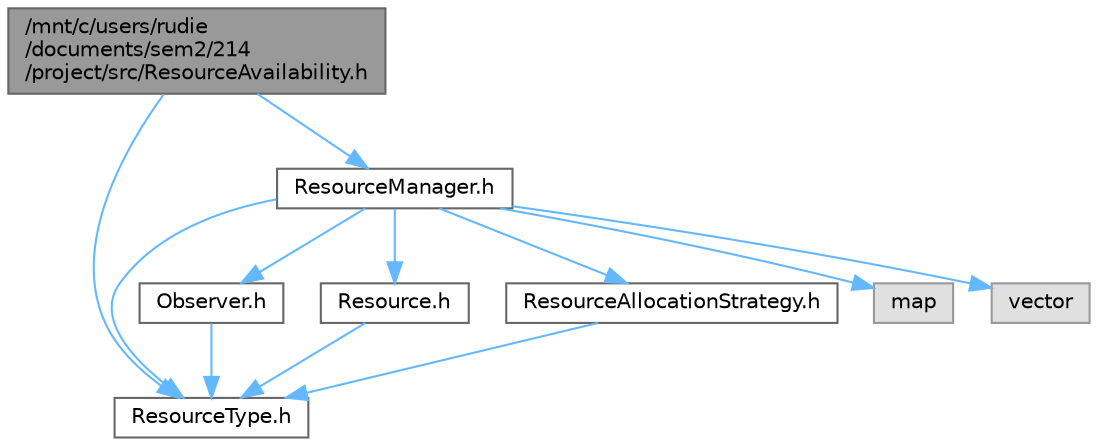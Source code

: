 digraph "/mnt/c/users/rudie/documents/sem2/214/project/src/ResourceAvailability.h"
{
 // LATEX_PDF_SIZE
  bgcolor="transparent";
  edge [fontname=Helvetica,fontsize=10,labelfontname=Helvetica,labelfontsize=10];
  node [fontname=Helvetica,fontsize=10,shape=box,height=0.2,width=0.4];
  Node1 [id="Node000001",label="/mnt/c/users/rudie\l/documents/sem2/214\l/project/src/ResourceAvailability.h",height=0.2,width=0.4,color="gray40", fillcolor="grey60", style="filled", fontcolor="black",tooltip="Header file for the ResourceAvailability class."];
  Node1 -> Node2 [id="edge12_Node000001_Node000002",color="steelblue1",style="solid",tooltip=" "];
  Node2 [id="Node000002",label="ResourceType.h",height=0.2,width=0.4,color="grey40", fillcolor="white", style="filled",URL="$ResourceType_8h.html",tooltip="Header file for the ResourceType enumeration."];
  Node1 -> Node3 [id="edge13_Node000001_Node000003",color="steelblue1",style="solid",tooltip=" "];
  Node3 [id="Node000003",label="ResourceManager.h",height=0.2,width=0.4,color="grey40", fillcolor="white", style="filled",URL="$ResourceManager_8h.html",tooltip="Header file for the ResourceManager class."];
  Node3 -> Node2 [id="edge14_Node000003_Node000002",color="steelblue1",style="solid",tooltip=" "];
  Node3 -> Node4 [id="edge15_Node000003_Node000004",color="steelblue1",style="solid",tooltip=" "];
  Node4 [id="Node000004",label="Observer.h",height=0.2,width=0.4,color="grey40", fillcolor="white", style="filled",URL="$Observer_8h.html",tooltip="Definition of the Observer class."];
  Node4 -> Node2 [id="edge16_Node000004_Node000002",color="steelblue1",style="solid",tooltip=" "];
  Node3 -> Node5 [id="edge17_Node000003_Node000005",color="steelblue1",style="solid",tooltip=" "];
  Node5 [id="Node000005",label="Resource.h",height=0.2,width=0.4,color="grey40", fillcolor="white", style="filled",URL="$Resource_8h.html",tooltip="Header file for the Resource class."];
  Node5 -> Node2 [id="edge18_Node000005_Node000002",color="steelblue1",style="solid",tooltip=" "];
  Node3 -> Node6 [id="edge19_Node000003_Node000006",color="steelblue1",style="solid",tooltip=" "];
  Node6 [id="Node000006",label="ResourceAllocationStrategy.h",height=0.2,width=0.4,color="grey40", fillcolor="white", style="filled",URL="$ResourceAllocationStrategy_8h.html",tooltip="Header file for resource allocation strategy classes."];
  Node6 -> Node2 [id="edge20_Node000006_Node000002",color="steelblue1",style="solid",tooltip=" "];
  Node3 -> Node7 [id="edge21_Node000003_Node000007",color="steelblue1",style="solid",tooltip=" "];
  Node7 [id="Node000007",label="map",height=0.2,width=0.4,color="grey60", fillcolor="#E0E0E0", style="filled",tooltip=" "];
  Node3 -> Node8 [id="edge22_Node000003_Node000008",color="steelblue1",style="solid",tooltip=" "];
  Node8 [id="Node000008",label="vector",height=0.2,width=0.4,color="grey60", fillcolor="#E0E0E0", style="filled",tooltip=" "];
}
